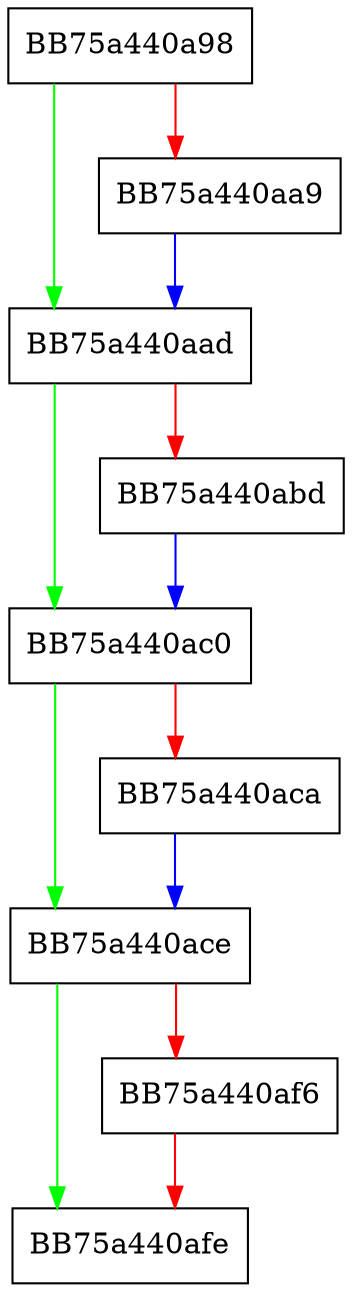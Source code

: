 digraph InsertValue {
  node [shape="box"];
  graph [splines=ortho];
  BB75a440a98 -> BB75a440aad [color="green"];
  BB75a440a98 -> BB75a440aa9 [color="red"];
  BB75a440aa9 -> BB75a440aad [color="blue"];
  BB75a440aad -> BB75a440ac0 [color="green"];
  BB75a440aad -> BB75a440abd [color="red"];
  BB75a440abd -> BB75a440ac0 [color="blue"];
  BB75a440ac0 -> BB75a440ace [color="green"];
  BB75a440ac0 -> BB75a440aca [color="red"];
  BB75a440aca -> BB75a440ace [color="blue"];
  BB75a440ace -> BB75a440afe [color="green"];
  BB75a440ace -> BB75a440af6 [color="red"];
  BB75a440af6 -> BB75a440afe [color="red"];
}
